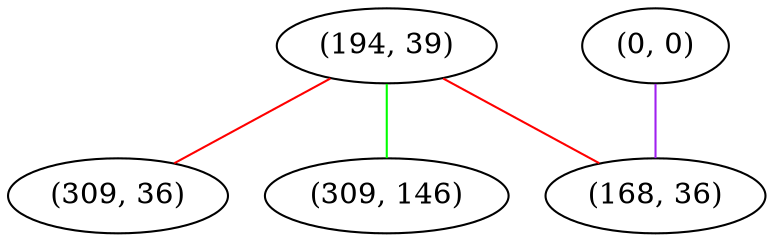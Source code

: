 graph "" {
"(194, 39)";
"(309, 36)";
"(0, 0)";
"(309, 146)";
"(168, 36)";
"(194, 39)" -- "(309, 36)"  [color=red, key=0, weight=1];
"(194, 39)" -- "(309, 146)"  [color=green, key=0, weight=2];
"(194, 39)" -- "(168, 36)"  [color=red, key=0, weight=1];
"(0, 0)" -- "(168, 36)"  [color=purple, key=0, weight=4];
}
